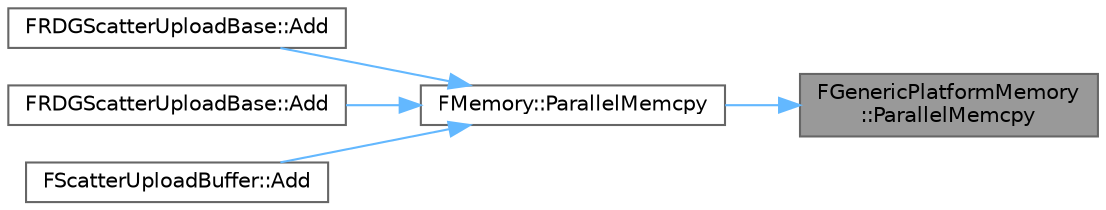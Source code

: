 digraph "FGenericPlatformMemory::ParallelMemcpy"
{
 // INTERACTIVE_SVG=YES
 // LATEX_PDF_SIZE
  bgcolor="transparent";
  edge [fontname=Helvetica,fontsize=10,labelfontname=Helvetica,labelfontsize=10];
  node [fontname=Helvetica,fontsize=10,shape=box,height=0.2,width=0.4];
  rankdir="RL";
  Node1 [id="Node000001",label="FGenericPlatformMemory\l::ParallelMemcpy",height=0.2,width=0.4,color="gray40", fillcolor="grey60", style="filled", fontcolor="black",tooltip="On some platforms memcpy can be distributed over multiple threads for throughput."];
  Node1 -> Node2 [id="edge1_Node000001_Node000002",dir="back",color="steelblue1",style="solid",tooltip=" "];
  Node2 [id="Node000002",label="FMemory::ParallelMemcpy",height=0.2,width=0.4,color="grey40", fillcolor="white", style="filled",URL="$de/d4a/structFMemory.html#a5a8535f1edb54caec8415e6bb61e8495",tooltip=" "];
  Node2 -> Node3 [id="edge2_Node000002_Node000003",dir="back",color="steelblue1",style="solid",tooltip=" "];
  Node3 [id="Node000003",label="FRDGScatterUploadBase::Add",height=0.2,width=0.4,color="grey40", fillcolor="white", style="filled",URL="$d6/d39/classFRDGScatterUploadBase.html#a7548f447a8c4b5f28e48925251990a84",tooltip=" "];
  Node2 -> Node4 [id="edge3_Node000002_Node000004",dir="back",color="steelblue1",style="solid",tooltip=" "];
  Node4 [id="Node000004",label="FRDGScatterUploadBase::Add",height=0.2,width=0.4,color="grey40", fillcolor="white", style="filled",URL="$d6/d39/classFRDGScatterUploadBase.html#acedaee83790423c2430509d7eef84ca6",tooltip=" "];
  Node2 -> Node5 [id="edge4_Node000002_Node000005",dir="back",color="steelblue1",style="solid",tooltip=" "];
  Node5 [id="Node000005",label="FScatterUploadBuffer::Add",height=0.2,width=0.4,color="grey40", fillcolor="white", style="filled",URL="$d6/df7/classFScatterUploadBuffer.html#afb43baa8017a52d186bf16b01d7bc8f8",tooltip=" "];
}
